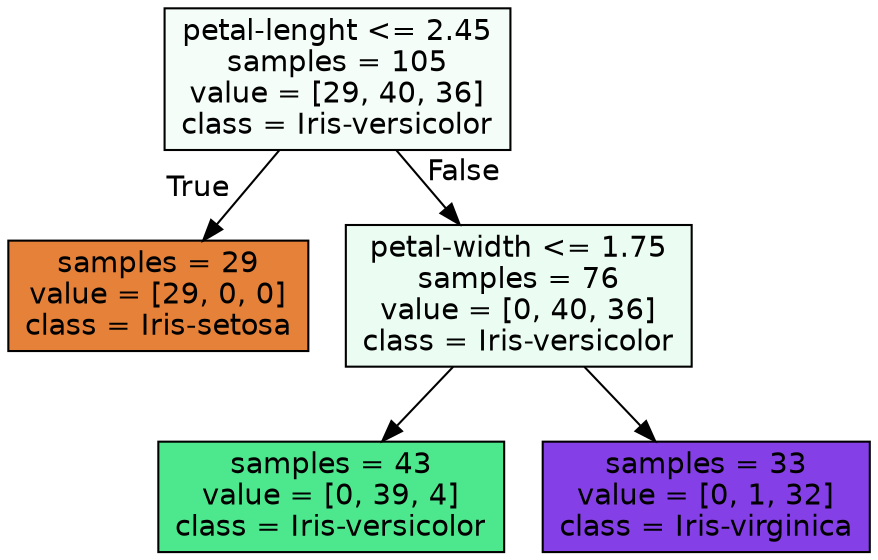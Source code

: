 digraph Tree {
node [shape=box, style="filled", color="black", fontname="helvetica"] ;
edge [fontname="helvetica"] ;
0 [label="petal-lenght <= 2.45\nsamples = 105\nvalue = [29, 40, 36]\nclass = Iris-versicolor", fillcolor="#f4fdf8"] ;
1 [label="samples = 29\nvalue = [29, 0, 0]\nclass = Iris-setosa", fillcolor="#e58139"] ;
0 -> 1 [labeldistance=2.5, labelangle=45, headlabel="True"] ;
2 [label="petal-width <= 1.75\nsamples = 76\nvalue = [0, 40, 36]\nclass = Iris-versicolor", fillcolor="#ebfcf2"] ;
0 -> 2 [labeldistance=2.5, labelangle=-45, headlabel="False"] ;
3 [label="samples = 43\nvalue = [0, 39, 4]\nclass = Iris-versicolor", fillcolor="#4de88e"] ;
2 -> 3 ;
4 [label="samples = 33\nvalue = [0, 1, 32]\nclass = Iris-virginica", fillcolor="#853fe6"] ;
2 -> 4 ;
}
